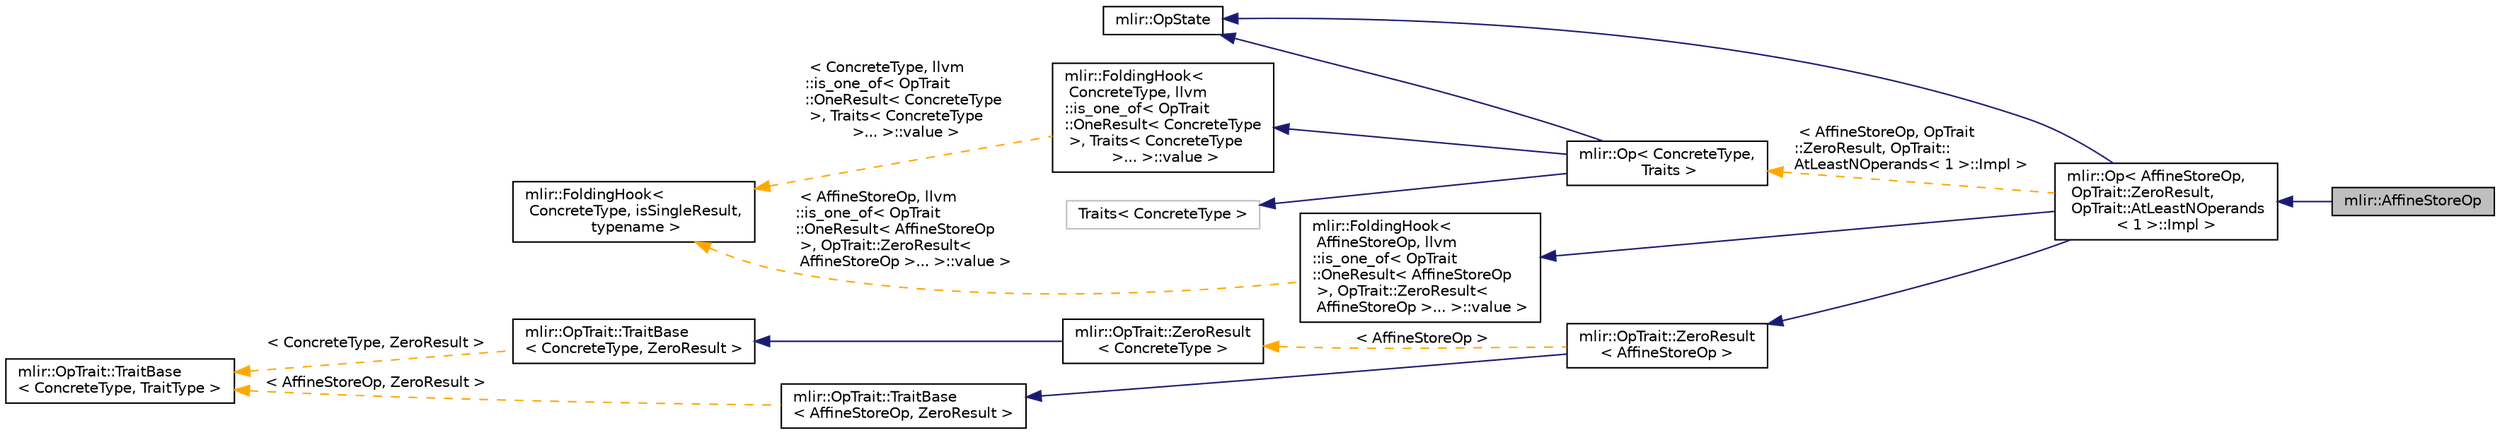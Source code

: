 digraph "mlir::AffineStoreOp"
{
  bgcolor="transparent";
  edge [fontname="Helvetica",fontsize="10",labelfontname="Helvetica",labelfontsize="10"];
  node [fontname="Helvetica",fontsize="10",shape=record];
  rankdir="LR";
  Node13 [label="mlir::AffineStoreOp",height=0.2,width=0.4,color="black", fillcolor="grey75", style="filled", fontcolor="black"];
  Node14 -> Node13 [dir="back",color="midnightblue",fontsize="10",style="solid",fontname="Helvetica"];
  Node14 [label="mlir::Op\< AffineStoreOp,\l OpTrait::ZeroResult,\l OpTrait::AtLeastNOperands\l\< 1 \>::Impl \>",height=0.2,width=0.4,color="black",URL="$classmlir_1_1Op.html"];
  Node15 -> Node14 [dir="back",color="midnightblue",fontsize="10",style="solid",fontname="Helvetica"];
  Node15 [label="mlir::OpState",height=0.2,width=0.4,color="black",URL="$classmlir_1_1OpState.html",tooltip="This is the concrete base class that holds the operation pointer and has non-generic methods that onl..."];
  Node16 -> Node14 [dir="back",color="midnightblue",fontsize="10",style="solid",fontname="Helvetica"];
  Node16 [label="mlir::OpTrait::ZeroResult\l\< AffineStoreOp \>",height=0.2,width=0.4,color="black",URL="$classmlir_1_1OpTrait_1_1ZeroResult.html"];
  Node17 -> Node16 [dir="back",color="midnightblue",fontsize="10",style="solid",fontname="Helvetica"];
  Node17 [label="mlir::OpTrait::TraitBase\l\< AffineStoreOp, ZeroResult \>",height=0.2,width=0.4,color="black",URL="$classmlir_1_1OpTrait_1_1TraitBase.html"];
  Node18 -> Node17 [dir="back",color="orange",fontsize="10",style="dashed",label=" \< AffineStoreOp, ZeroResult \>" ,fontname="Helvetica"];
  Node18 [label="mlir::OpTrait::TraitBase\l\< ConcreteType, TraitType \>",height=0.2,width=0.4,color="black",URL="$classmlir_1_1OpTrait_1_1TraitBase.html",tooltip="Helper class for implementing traits. "];
  Node19 -> Node16 [dir="back",color="orange",fontsize="10",style="dashed",label=" \< AffineStoreOp \>" ,fontname="Helvetica"];
  Node19 [label="mlir::OpTrait::ZeroResult\l\< ConcreteType \>",height=0.2,width=0.4,color="black",URL="$classmlir_1_1OpTrait_1_1ZeroResult.html",tooltip="This class provides return value APIs for ops that are known to have zero results. "];
  Node20 -> Node19 [dir="back",color="midnightblue",fontsize="10",style="solid",fontname="Helvetica"];
  Node20 [label="mlir::OpTrait::TraitBase\l\< ConcreteType, ZeroResult \>",height=0.2,width=0.4,color="black",URL="$classmlir_1_1OpTrait_1_1TraitBase.html"];
  Node18 -> Node20 [dir="back",color="orange",fontsize="10",style="dashed",label=" \< ConcreteType, ZeroResult \>" ,fontname="Helvetica"];
  Node21 -> Node14 [dir="back",color="midnightblue",fontsize="10",style="solid",fontname="Helvetica"];
  Node21 [label="mlir::FoldingHook\<\l AffineStoreOp, llvm\l::is_one_of\< OpTrait\l::OneResult\< AffineStoreOp\l \>, OpTrait::ZeroResult\<\l AffineStoreOp \>... \>::value \>",height=0.2,width=0.4,color="black",URL="$classmlir_1_1FoldingHook.html"];
  Node22 -> Node21 [dir="back",color="orange",fontsize="10",style="dashed",label=" \< AffineStoreOp, llvm\l::is_one_of\< OpTrait\l::OneResult\< AffineStoreOp\l \>, OpTrait::ZeroResult\<\l AffineStoreOp \>... \>::value \>" ,fontname="Helvetica"];
  Node22 [label="mlir::FoldingHook\<\l ConcreteType, isSingleResult,\l typename \>",height=0.2,width=0.4,color="black",URL="$classmlir_1_1FoldingHook.html",tooltip="This template defines the foldHook as used by AbstractOperation. "];
  Node23 -> Node14 [dir="back",color="orange",fontsize="10",style="dashed",label=" \< AffineStoreOp, OpTrait\l::ZeroResult, OpTrait::\lAtLeastNOperands\< 1 \>::Impl \>" ,fontname="Helvetica"];
  Node23 [label="mlir::Op\< ConcreteType,\l Traits \>",height=0.2,width=0.4,color="black",URL="$classmlir_1_1Op.html",tooltip="This provides public APIs that all operations should have. "];
  Node15 -> Node23 [dir="back",color="midnightblue",fontsize="10",style="solid",fontname="Helvetica"];
  Node24 -> Node23 [dir="back",color="midnightblue",fontsize="10",style="solid",fontname="Helvetica"];
  Node24 [label="Traits\< ConcreteType \>",height=0.2,width=0.4,color="grey75"];
  Node25 -> Node23 [dir="back",color="midnightblue",fontsize="10",style="solid",fontname="Helvetica"];
  Node25 [label="mlir::FoldingHook\<\l ConcreteType, llvm\l::is_one_of\< OpTrait\l::OneResult\< ConcreteType\l \>, Traits\< ConcreteType\l \>... \>::value \>",height=0.2,width=0.4,color="black",URL="$classmlir_1_1FoldingHook.html"];
  Node22 -> Node25 [dir="back",color="orange",fontsize="10",style="dashed",label=" \< ConcreteType, llvm\l::is_one_of\< OpTrait\l::OneResult\< ConcreteType\l \>, Traits\< ConcreteType\l \>... \>::value \>" ,fontname="Helvetica"];
}
